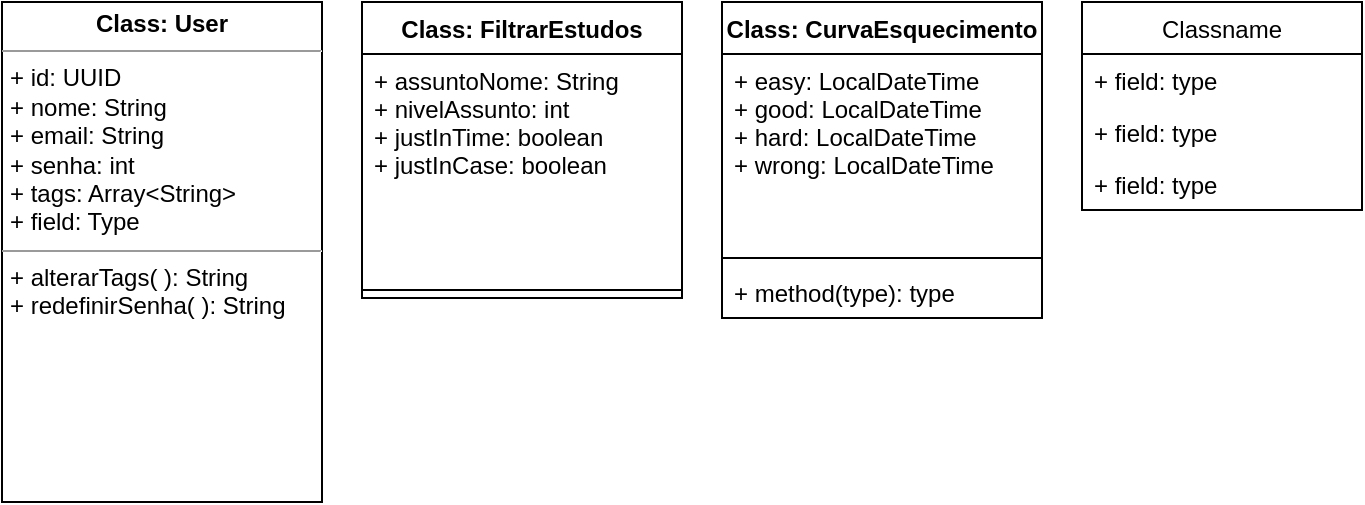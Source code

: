 <mxfile version="20.0.1" type="github">
  <diagram id="C5RBs43oDa-KdzZeNtuy" name="Page-1">
    <mxGraphModel dx="1523" dy="390" grid="1" gridSize="10" guides="1" tooltips="1" connect="1" arrows="1" fold="1" page="1" pageScale="1" pageWidth="827" pageHeight="1169" math="0" shadow="0">
      <root>
        <mxCell id="WIyWlLk6GJQsqaUBKTNV-0" />
        <mxCell id="WIyWlLk6GJQsqaUBKTNV-1" parent="WIyWlLk6GJQsqaUBKTNV-0" />
        <mxCell id="I_oUAsfwCxpqoRmEoZg9-14" value="&lt;p style=&quot;margin:0px;margin-top:4px;text-align:center;&quot;&gt;&lt;b&gt;Class: User&lt;br&gt;&lt;/b&gt;&lt;/p&gt;&lt;hr size=&quot;1&quot;&gt;&lt;p style=&quot;margin:0px;margin-left:4px;&quot;&gt;+ id: UUID&lt;/p&gt;&lt;p style=&quot;margin:0px;margin-left:4px;&quot;&gt;+ nome: String&lt;/p&gt;&lt;p style=&quot;margin:0px;margin-left:4px;&quot;&gt;+ email: String&lt;/p&gt;&lt;p style=&quot;margin:0px;margin-left:4px;&quot;&gt;+ senha: int&lt;br&gt;&lt;/p&gt;&lt;p style=&quot;margin:0px;margin-left:4px;&quot;&gt;+ tags: Array&amp;lt;String&amp;gt;&lt;/p&gt;&lt;p style=&quot;margin:0px;margin-left:4px;&quot;&gt;+ field: Type&lt;/p&gt;&lt;p style=&quot;margin:0px;margin-left:4px;&quot;&gt;&lt;/p&gt;&lt;p style=&quot;margin:0px;margin-left:4px;&quot;&gt;&lt;/p&gt;&lt;p style=&quot;margin:0px;margin-left:4px;&quot;&gt;&lt;/p&gt;&lt;p style=&quot;margin:0px;margin-left:4px;&quot;&gt;&lt;/p&gt;&lt;p style=&quot;margin:0px;margin-left:4px;&quot;&gt;&lt;/p&gt;&lt;hr size=&quot;1&quot;&gt;&lt;p style=&quot;margin:0px;margin-left:4px;&quot;&gt;+ alterarTags( ): String&lt;/p&gt;&lt;p style=&quot;margin:0px;margin-left:4px;&quot;&gt;+ redefinirSenha( ): String&lt;/p&gt;" style="verticalAlign=top;align=left;overflow=fill;fontSize=12;fontFamily=Helvetica;html=1;" vertex="1" parent="WIyWlLk6GJQsqaUBKTNV-1">
          <mxGeometry x="-360" y="250" width="160" height="250" as="geometry" />
        </mxCell>
        <mxCell id="I_oUAsfwCxpqoRmEoZg9-15" value="Class: FiltrarEstudos" style="swimlane;fontStyle=1;align=center;verticalAlign=top;childLayout=stackLayout;horizontal=1;startSize=26;horizontalStack=0;resizeParent=1;resizeParentMax=0;resizeLast=0;collapsible=1;marginBottom=0;" vertex="1" parent="WIyWlLk6GJQsqaUBKTNV-1">
          <mxGeometry x="-180" y="250" width="160" height="148" as="geometry" />
        </mxCell>
        <mxCell id="I_oUAsfwCxpqoRmEoZg9-16" value="+ assuntoNome: String&#xa;+ nivelAssunto: int&#xa;+ justInTime: boolean&#xa;+ justInCase: boolean&#xa;&#xa;" style="text;strokeColor=none;fillColor=none;align=left;verticalAlign=top;spacingLeft=4;spacingRight=4;overflow=hidden;rotatable=0;points=[[0,0.5],[1,0.5]];portConstraint=eastwest;" vertex="1" parent="I_oUAsfwCxpqoRmEoZg9-15">
          <mxGeometry y="26" width="160" height="114" as="geometry" />
        </mxCell>
        <mxCell id="I_oUAsfwCxpqoRmEoZg9-17" value="" style="line;strokeWidth=1;fillColor=none;align=left;verticalAlign=middle;spacingTop=-1;spacingLeft=3;spacingRight=3;rotatable=0;labelPosition=right;points=[];portConstraint=eastwest;" vertex="1" parent="I_oUAsfwCxpqoRmEoZg9-15">
          <mxGeometry y="140" width="160" height="8" as="geometry" />
        </mxCell>
        <mxCell id="I_oUAsfwCxpqoRmEoZg9-19" value="Class: CurvaEsquecimento" style="swimlane;fontStyle=1;align=center;verticalAlign=top;childLayout=stackLayout;horizontal=1;startSize=26;horizontalStack=0;resizeParent=1;resizeParentMax=0;resizeLast=0;collapsible=1;marginBottom=0;" vertex="1" parent="WIyWlLk6GJQsqaUBKTNV-1">
          <mxGeometry y="250" width="160" height="158" as="geometry" />
        </mxCell>
        <mxCell id="I_oUAsfwCxpqoRmEoZg9-20" value="+ easy: LocalDateTime&#xa;+ good: LocalDateTime&#xa;+ hard: LocalDateTime&#xa;+ wrong: LocalDateTime&#xa;" style="text;strokeColor=none;fillColor=none;align=left;verticalAlign=top;spacingLeft=4;spacingRight=4;overflow=hidden;rotatable=0;points=[[0,0.5],[1,0.5]];portConstraint=eastwest;" vertex="1" parent="I_oUAsfwCxpqoRmEoZg9-19">
          <mxGeometry y="26" width="160" height="98" as="geometry" />
        </mxCell>
        <mxCell id="I_oUAsfwCxpqoRmEoZg9-21" value="" style="line;strokeWidth=1;fillColor=none;align=left;verticalAlign=middle;spacingTop=-1;spacingLeft=3;spacingRight=3;rotatable=0;labelPosition=right;points=[];portConstraint=eastwest;" vertex="1" parent="I_oUAsfwCxpqoRmEoZg9-19">
          <mxGeometry y="124" width="160" height="8" as="geometry" />
        </mxCell>
        <mxCell id="I_oUAsfwCxpqoRmEoZg9-22" value="+ method(type): type" style="text;strokeColor=none;fillColor=none;align=left;verticalAlign=top;spacingLeft=4;spacingRight=4;overflow=hidden;rotatable=0;points=[[0,0.5],[1,0.5]];portConstraint=eastwest;" vertex="1" parent="I_oUAsfwCxpqoRmEoZg9-19">
          <mxGeometry y="132" width="160" height="26" as="geometry" />
        </mxCell>
        <mxCell id="I_oUAsfwCxpqoRmEoZg9-23" value="Classname" style="swimlane;fontStyle=0;childLayout=stackLayout;horizontal=1;startSize=26;fillColor=none;horizontalStack=0;resizeParent=1;resizeParentMax=0;resizeLast=0;collapsible=1;marginBottom=0;" vertex="1" parent="WIyWlLk6GJQsqaUBKTNV-1">
          <mxGeometry x="180" y="250" width="140" height="104" as="geometry" />
        </mxCell>
        <mxCell id="I_oUAsfwCxpqoRmEoZg9-24" value="+ field: type" style="text;strokeColor=none;fillColor=none;align=left;verticalAlign=top;spacingLeft=4;spacingRight=4;overflow=hidden;rotatable=0;points=[[0,0.5],[1,0.5]];portConstraint=eastwest;" vertex="1" parent="I_oUAsfwCxpqoRmEoZg9-23">
          <mxGeometry y="26" width="140" height="26" as="geometry" />
        </mxCell>
        <mxCell id="I_oUAsfwCxpqoRmEoZg9-25" value="+ field: type" style="text;strokeColor=none;fillColor=none;align=left;verticalAlign=top;spacingLeft=4;spacingRight=4;overflow=hidden;rotatable=0;points=[[0,0.5],[1,0.5]];portConstraint=eastwest;" vertex="1" parent="I_oUAsfwCxpqoRmEoZg9-23">
          <mxGeometry y="52" width="140" height="26" as="geometry" />
        </mxCell>
        <mxCell id="I_oUAsfwCxpqoRmEoZg9-26" value="+ field: type" style="text;strokeColor=none;fillColor=none;align=left;verticalAlign=top;spacingLeft=4;spacingRight=4;overflow=hidden;rotatable=0;points=[[0,0.5],[1,0.5]];portConstraint=eastwest;" vertex="1" parent="I_oUAsfwCxpqoRmEoZg9-23">
          <mxGeometry y="78" width="140" height="26" as="geometry" />
        </mxCell>
      </root>
    </mxGraphModel>
  </diagram>
</mxfile>
